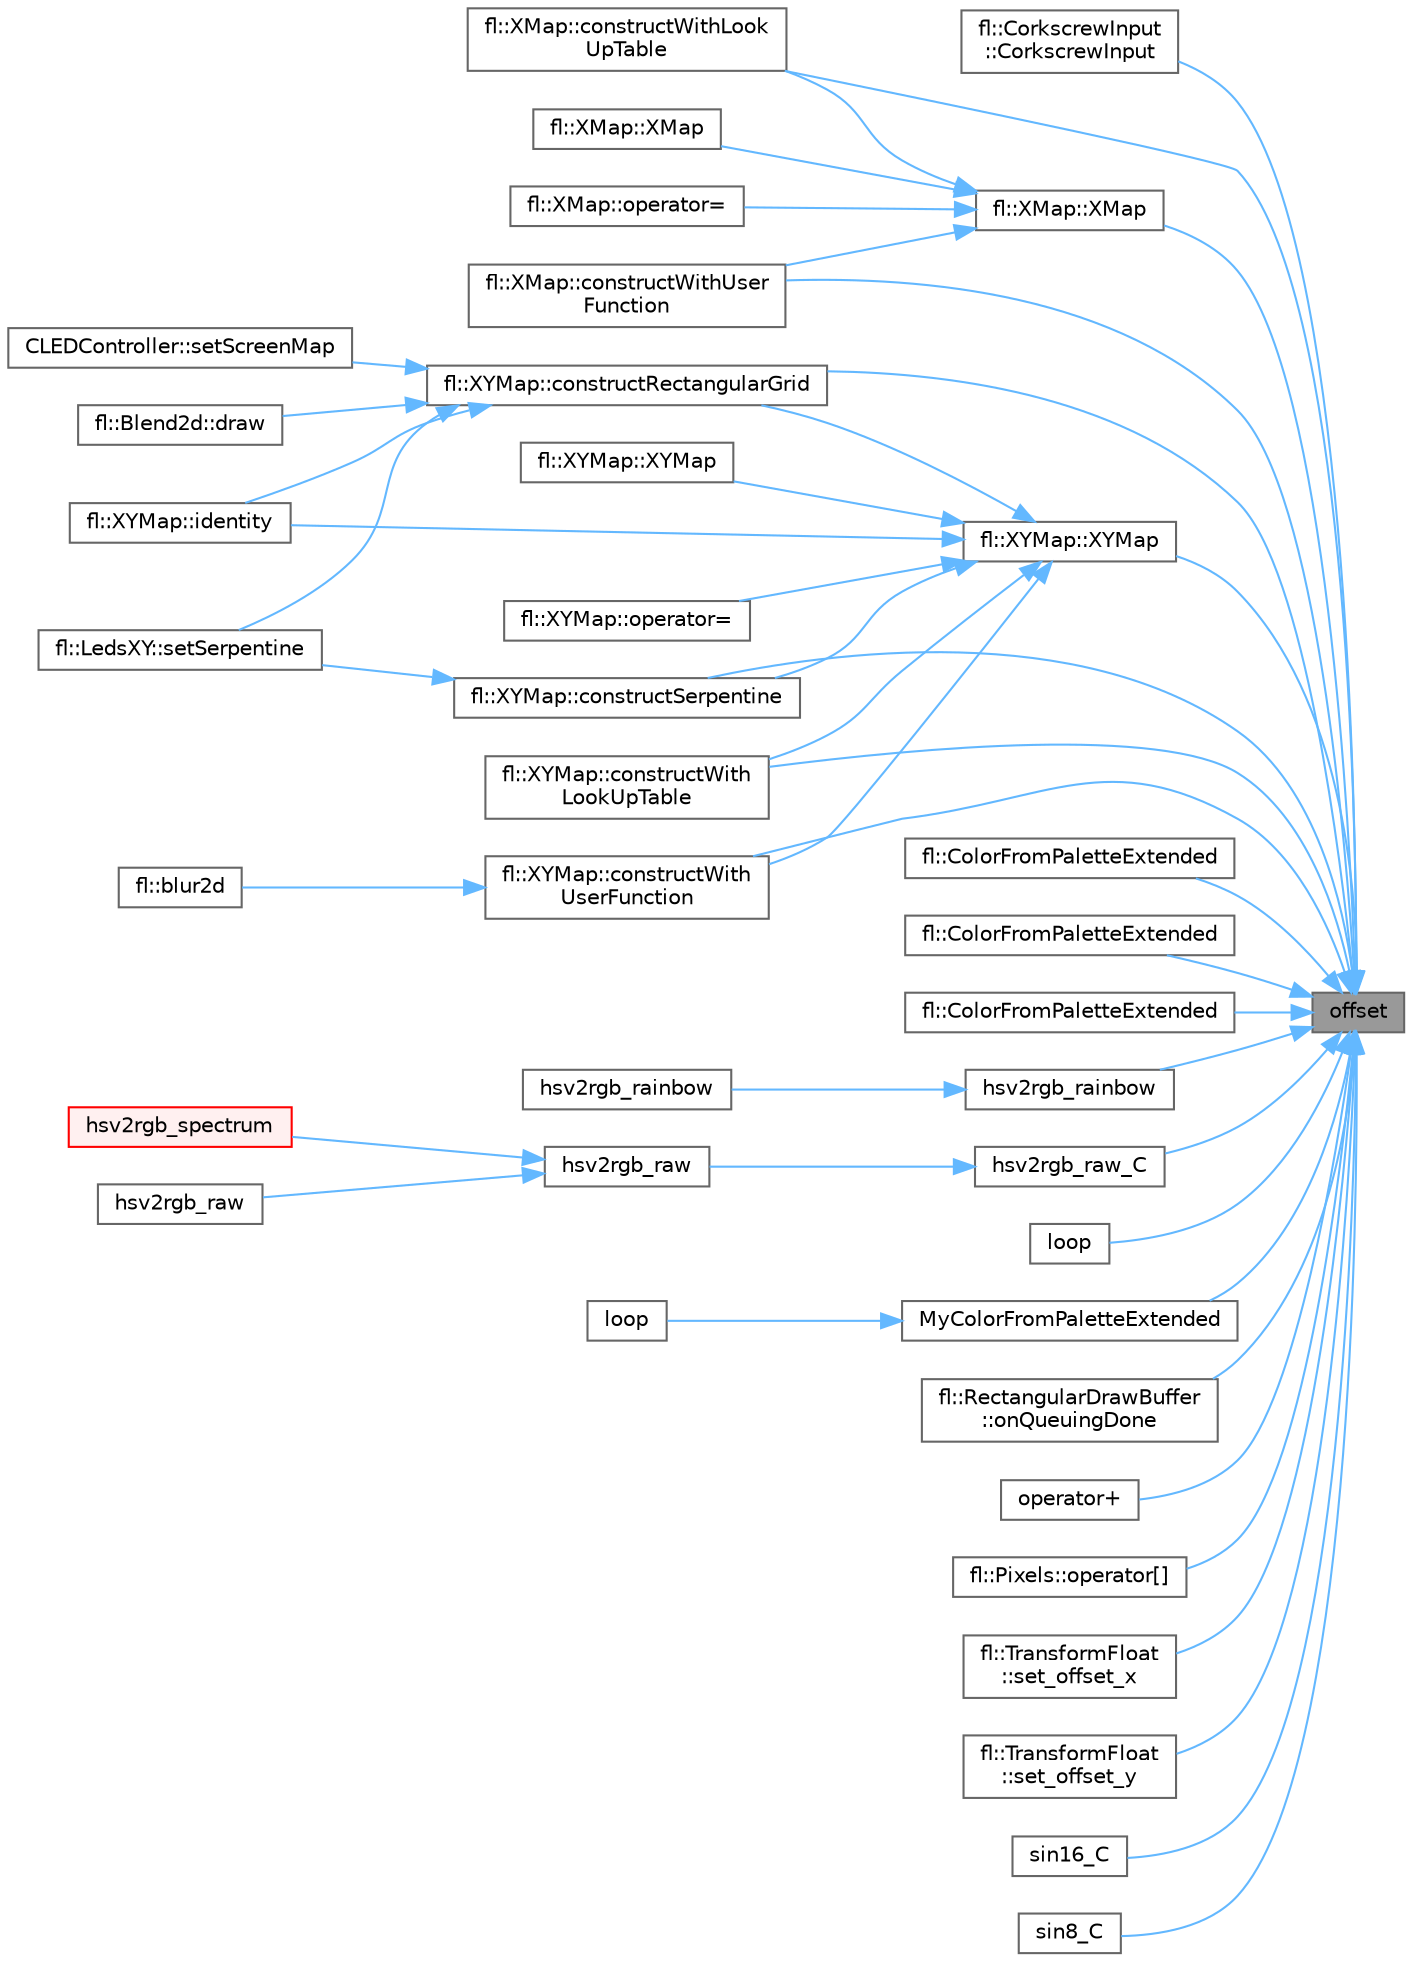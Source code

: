 digraph "offset"
{
 // INTERACTIVE_SVG=YES
 // LATEX_PDF_SIZE
  bgcolor="transparent";
  edge [fontname=Helvetica,fontsize=10,labelfontname=Helvetica,labelfontsize=10];
  node [fontname=Helvetica,fontsize=10,shape=box,height=0.2,width=0.4];
  rankdir="RL";
  Node1 [id="Node000001",label="offset",height=0.2,width=0.4,color="gray40", fillcolor="grey60", style="filled", fontcolor="black",tooltip=" "];
  Node1 -> Node2 [id="edge1_Node000001_Node000002",dir="back",color="steelblue1",style="solid",tooltip=" "];
  Node2 [id="Node000002",label="fl::CorkscrewInput\l::CorkscrewInput",height=0.2,width=0.4,color="grey40", fillcolor="white", style="filled",URL="$d6/d7c/structfl_1_1_corkscrew_input_aca8a533ce4117b87f4a9d120541cc8c3.html#aca8a533ce4117b87f4a9d120541cc8c3",tooltip=" "];
  Node1 -> Node3 [id="edge2_Node000001_Node000003",dir="back",color="steelblue1",style="solid",tooltip=" "];
  Node3 [id="Node000003",label="fl::XMap::XMap",height=0.2,width=0.4,color="grey40", fillcolor="white", style="filled",URL="$d7/d6c/classfl_1_1_x_map_a4e38cab6da442dedc4795f67e475f771.html#a4e38cab6da442dedc4795f67e475f771",tooltip=" "];
  Node3 -> Node4 [id="edge3_Node000003_Node000004",dir="back",color="steelblue1",style="solid",tooltip=" "];
  Node4 [id="Node000004",label="fl::XMap::XMap",height=0.2,width=0.4,color="grey40", fillcolor="white", style="filled",URL="$d7/d6c/classfl_1_1_x_map_a325fa0af4b4a4e8582ca568f066c0a72.html#a325fa0af4b4a4e8582ca568f066c0a72",tooltip=" "];
  Node3 -> Node5 [id="edge4_Node000003_Node000005",dir="back",color="steelblue1",style="solid",tooltip=" "];
  Node5 [id="Node000005",label="fl::XMap::constructWithLook\lUpTable",height=0.2,width=0.4,color="grey40", fillcolor="white", style="filled",URL="$d7/d6c/classfl_1_1_x_map_a9d9bc5388b8e81b5d2c21dc85633af3c.html#a9d9bc5388b8e81b5d2c21dc85633af3c",tooltip=" "];
  Node3 -> Node6 [id="edge5_Node000003_Node000006",dir="back",color="steelblue1",style="solid",tooltip=" "];
  Node6 [id="Node000006",label="fl::XMap::constructWithUser\lFunction",height=0.2,width=0.4,color="grey40", fillcolor="white", style="filled",URL="$d7/d6c/classfl_1_1_x_map_a7fdd6cd6ef89dbdbd1d972cf82a15acb.html#a7fdd6cd6ef89dbdbd1d972cf82a15acb",tooltip=" "];
  Node3 -> Node7 [id="edge6_Node000003_Node000007",dir="back",color="steelblue1",style="solid",tooltip=" "];
  Node7 [id="Node000007",label="fl::XMap::operator=",height=0.2,width=0.4,color="grey40", fillcolor="white", style="filled",URL="$d7/d6c/classfl_1_1_x_map_af841cd3c74fc622d195c31facc4ec069.html#af841cd3c74fc622d195c31facc4ec069",tooltip=" "];
  Node1 -> Node8 [id="edge7_Node000001_Node000008",dir="back",color="steelblue1",style="solid",tooltip=" "];
  Node8 [id="Node000008",label="fl::XYMap::XYMap",height=0.2,width=0.4,color="grey40", fillcolor="white", style="filled",URL="$d0/dce/classfl_1_1_x_y_map_a9985d6fbdcedd16a68209f204164b04f.html#a9985d6fbdcedd16a68209f204164b04f",tooltip=" "];
  Node8 -> Node9 [id="edge8_Node000008_Node000009",dir="back",color="steelblue1",style="solid",tooltip=" "];
  Node9 [id="Node000009",label="fl::XYMap::XYMap",height=0.2,width=0.4,color="grey40", fillcolor="white", style="filled",URL="$d0/dce/classfl_1_1_x_y_map_a66320ff898a584bf26e3783607c2cc5e.html#a66320ff898a584bf26e3783607c2cc5e",tooltip=" "];
  Node8 -> Node10 [id="edge9_Node000008_Node000010",dir="back",color="steelblue1",style="solid",tooltip=" "];
  Node10 [id="Node000010",label="fl::XYMap::constructRectangularGrid",height=0.2,width=0.4,color="grey40", fillcolor="white", style="filled",URL="$d0/dce/classfl_1_1_x_y_map_ab9c11882da60bac8e6cec1fde421b14e.html#ab9c11882da60bac8e6cec1fde421b14e",tooltip=" "];
  Node10 -> Node11 [id="edge10_Node000010_Node000011",dir="back",color="steelblue1",style="solid",tooltip=" "];
  Node11 [id="Node000011",label="fl::Blend2d::draw",height=0.2,width=0.4,color="grey40", fillcolor="white", style="filled",URL="$dc/d2b/classfl_1_1_blend2d_ad965648c61fd795366282d3b797a612f.html#ad965648c61fd795366282d3b797a612f",tooltip=" "];
  Node10 -> Node12 [id="edge11_Node000010_Node000012",dir="back",color="steelblue1",style="solid",tooltip=" "];
  Node12 [id="Node000012",label="fl::XYMap::identity",height=0.2,width=0.4,color="grey40", fillcolor="white", style="filled",URL="$d0/dce/classfl_1_1_x_y_map_abbb31c081f6a2701b7999371375edfdf.html#abbb31c081f6a2701b7999371375edfdf",tooltip=" "];
  Node10 -> Node13 [id="edge12_Node000010_Node000013",dir="back",color="steelblue1",style="solid",tooltip=" "];
  Node13 [id="Node000013",label="CLEDController::setScreenMap",height=0.2,width=0.4,color="grey40", fillcolor="white", style="filled",URL="$d6/d2c/class_c_l_e_d_controller_ad06833b1f048a6e63f36ba0256b4e6bd.html#ad06833b1f048a6e63f36ba0256b4e6bd",tooltip=" "];
  Node10 -> Node14 [id="edge13_Node000010_Node000014",dir="back",color="steelblue1",style="solid",tooltip=" "];
  Node14 [id="Node000014",label="fl::LedsXY::setSerpentine",height=0.2,width=0.4,color="grey40", fillcolor="white", style="filled",URL="$de/d43/classfl_1_1_leds_x_y_aa276575a5d40d208b21c8ac16e6abcb3.html#aa276575a5d40d208b21c8ac16e6abcb3",tooltip=" "];
  Node8 -> Node15 [id="edge14_Node000008_Node000015",dir="back",color="steelblue1",style="solid",tooltip=" "];
  Node15 [id="Node000015",label="fl::XYMap::constructSerpentine",height=0.2,width=0.4,color="grey40", fillcolor="white", style="filled",URL="$d0/dce/classfl_1_1_x_y_map_a29454fe0a5380af96f921085bbf34b87.html#a29454fe0a5380af96f921085bbf34b87",tooltip=" "];
  Node15 -> Node14 [id="edge15_Node000015_Node000014",dir="back",color="steelblue1",style="solid",tooltip=" "];
  Node8 -> Node16 [id="edge16_Node000008_Node000016",dir="back",color="steelblue1",style="solid",tooltip=" "];
  Node16 [id="Node000016",label="fl::XYMap::constructWith\lLookUpTable",height=0.2,width=0.4,color="grey40", fillcolor="white", style="filled",URL="$d0/dce/classfl_1_1_x_y_map_a2193220fbe218947fdd4fd2aba56f6a9.html#a2193220fbe218947fdd4fd2aba56f6a9",tooltip=" "];
  Node8 -> Node17 [id="edge17_Node000008_Node000017",dir="back",color="steelblue1",style="solid",tooltip=" "];
  Node17 [id="Node000017",label="fl::XYMap::constructWith\lUserFunction",height=0.2,width=0.4,color="grey40", fillcolor="white", style="filled",URL="$d0/dce/classfl_1_1_x_y_map_af2faeb1a8749912aa8af70d8570069c7.html#af2faeb1a8749912aa8af70d8570069c7",tooltip=" "];
  Node17 -> Node18 [id="edge18_Node000017_Node000018",dir="back",color="steelblue1",style="solid",tooltip=" "];
  Node18 [id="Node000018",label="fl::blur2d",height=0.2,width=0.4,color="grey40", fillcolor="white", style="filled",URL="$d5/d3d/group___color_blurs_gafb10f52a1f3cdb00cc0da4af14239341.html#gafb10f52a1f3cdb00cc0da4af14239341",tooltip="Legacy version of blur2d, which does not require an XYMap but instead implicitly binds to XY() functi..."];
  Node8 -> Node12 [id="edge19_Node000008_Node000012",dir="back",color="steelblue1",style="solid",tooltip=" "];
  Node8 -> Node19 [id="edge20_Node000008_Node000019",dir="back",color="steelblue1",style="solid",tooltip=" "];
  Node19 [id="Node000019",label="fl::XYMap::operator=",height=0.2,width=0.4,color="grey40", fillcolor="white", style="filled",URL="$d0/dce/classfl_1_1_x_y_map_aec5d1603b088412e6f19ffe9fb9fd5e7.html#aec5d1603b088412e6f19ffe9fb9fd5e7",tooltip=" "];
  Node1 -> Node20 [id="edge21_Node000001_Node000020",dir="back",color="steelblue1",style="solid",tooltip=" "];
  Node20 [id="Node000020",label="fl::ColorFromPaletteExtended",height=0.2,width=0.4,color="grey40", fillcolor="white", style="filled",URL="$d4/d36/namespacefl_af1762cc4dd61591c807c55bb8f76a303.html#af1762cc4dd61591c807c55bb8f76a303",tooltip=" "];
  Node1 -> Node21 [id="edge22_Node000001_Node000021",dir="back",color="steelblue1",style="solid",tooltip=" "];
  Node21 [id="Node000021",label="fl::ColorFromPaletteExtended",height=0.2,width=0.4,color="grey40", fillcolor="white", style="filled",URL="$d4/d36/namespacefl_a465f15f94e7637263979b71f769cbf27.html#a465f15f94e7637263979b71f769cbf27",tooltip=" "];
  Node1 -> Node22 [id="edge23_Node000001_Node000022",dir="back",color="steelblue1",style="solid",tooltip=" "];
  Node22 [id="Node000022",label="fl::ColorFromPaletteExtended",height=0.2,width=0.4,color="grey40", fillcolor="white", style="filled",URL="$d4/d36/namespacefl_a572c01969570d8ea54fa4eabf297d7bb.html#a572c01969570d8ea54fa4eabf297d7bb",tooltip=" "];
  Node1 -> Node10 [id="edge24_Node000001_Node000010",dir="back",color="steelblue1",style="solid",tooltip=" "];
  Node1 -> Node15 [id="edge25_Node000001_Node000015",dir="back",color="steelblue1",style="solid",tooltip=" "];
  Node1 -> Node5 [id="edge26_Node000001_Node000005",dir="back",color="steelblue1",style="solid",tooltip=" "];
  Node1 -> Node16 [id="edge27_Node000001_Node000016",dir="back",color="steelblue1",style="solid",tooltip=" "];
  Node1 -> Node6 [id="edge28_Node000001_Node000006",dir="back",color="steelblue1",style="solid",tooltip=" "];
  Node1 -> Node17 [id="edge29_Node000001_Node000017",dir="back",color="steelblue1",style="solid",tooltip=" "];
  Node1 -> Node23 [id="edge30_Node000001_Node000023",dir="back",color="steelblue1",style="solid",tooltip=" "];
  Node23 [id="Node000023",label="hsv2rgb_rainbow",height=0.2,width=0.4,color="grey40", fillcolor="white", style="filled",URL="$df/d9d/hsv2rgb_8cpp_a06ee0f21e1bf430ea547244f6ed4add8.html#a06ee0f21e1bf430ea547244f6ed4add8",tooltip=" "];
  Node23 -> Node24 [id="edge31_Node000023_Node000024",dir="back",color="steelblue1",style="solid",tooltip=" "];
  Node24 [id="Node000024",label="hsv2rgb_rainbow",height=0.2,width=0.4,color="grey40", fillcolor="white", style="filled",URL="$dd/dc7/group___h_s_v2_r_g_b_ga30d4c5d63d1eab20b61e14f6429bf634.html#ga30d4c5d63d1eab20b61e14f6429bf634",tooltip="Forward declaration of hsv2rgb_rainbow here, to avoid circular dependencies."];
  Node1 -> Node25 [id="edge32_Node000001_Node000025",dir="back",color="steelblue1",style="solid",tooltip=" "];
  Node25 [id="Node000025",label="hsv2rgb_raw_C",height=0.2,width=0.4,color="grey40", fillcolor="white", style="filled",URL="$df/d9d/hsv2rgb_8cpp_ae692746db35d0cdcd304d01497f92233.html#ae692746db35d0cdcd304d01497f92233",tooltip="HSV to RGB implementation in raw C, platform independent."];
  Node25 -> Node26 [id="edge33_Node000025_Node000026",dir="back",color="steelblue1",style="solid",tooltip=" "];
  Node26 [id="Node000026",label="hsv2rgb_raw",height=0.2,width=0.4,color="grey40", fillcolor="white", style="filled",URL="$dd/dc7/group___h_s_v2_r_g_b_ga66f61978949a6830b138d1bf08257019.html#ga66f61978949a6830b138d1bf08257019",tooltip="Convert an HSV value to RGB using a mathematically straight spectrum."];
  Node26 -> Node27 [id="edge34_Node000026_Node000027",dir="back",color="steelblue1",style="solid",tooltip=" "];
  Node27 [id="Node000027",label="hsv2rgb_raw",height=0.2,width=0.4,color="grey40", fillcolor="white", style="filled",URL="$dd/dc7/group___h_s_v2_r_g_b_ga5ca233d1f5f70b5efdabc405f9bcf8ec.html#ga5ca233d1f5f70b5efdabc405f9bcf8ec",tooltip="Convert an HSV value to RGB using a mathematically straight spectrum."];
  Node26 -> Node28 [id="edge35_Node000026_Node000028",dir="back",color="steelblue1",style="solid",tooltip=" "];
  Node28 [id="Node000028",label="hsv2rgb_spectrum",height=0.2,width=0.4,color="red", fillcolor="#FFF0F0", style="filled",URL="$dd/dc7/group___h_s_v2_r_g_b_ga704160ddb9173c3420a3dbfb44674440.html#ga704160ddb9173c3420a3dbfb44674440",tooltip="Convert an HSV value to RGB using a mathematically straight spectrum."];
  Node1 -> Node31 [id="edge36_Node000001_Node000031",dir="back",color="steelblue1",style="solid",tooltip=" "];
  Node31 [id="Node000031",label="loop",height=0.2,width=0.4,color="grey40", fillcolor="white", style="filled",URL="$d6/daf/direct_8h_afe461d27b9c48d5921c00d521181f12f.html#afe461d27b9c48d5921c00d521181f12f",tooltip=" "];
  Node1 -> Node32 [id="edge37_Node000001_Node000032",dir="back",color="steelblue1",style="solid",tooltip=" "];
  Node32 [id="Node000032",label="MyColorFromPaletteExtended",height=0.2,width=0.4,color="grey40", fillcolor="white", style="filled",URL="$dd/d61/_fx_water_8ino_aa04e7c98cb0803818832555bf128fb57.html#aa04e7c98cb0803818832555bf128fb57",tooltip=" "];
  Node32 -> Node33 [id="edge38_Node000032_Node000033",dir="back",color="steelblue1",style="solid",tooltip=" "];
  Node33 [id="Node000033",label="loop",height=0.2,width=0.4,color="grey40", fillcolor="white", style="filled",URL="$dd/d61/_fx_water_8ino_afe461d27b9c48d5921c00d521181f12f.html#afe461d27b9c48d5921c00d521181f12f",tooltip=" "];
  Node1 -> Node34 [id="edge39_Node000001_Node000034",dir="back",color="steelblue1",style="solid",tooltip=" "];
  Node34 [id="Node000034",label="fl::RectangularDrawBuffer\l::onQueuingDone",height=0.2,width=0.4,color="grey40", fillcolor="white", style="filled",URL="$de/d10/classfl_1_1_rectangular_draw_buffer_a793464dde6e4e1a324ab46973615345c.html#a793464dde6e4e1a324ab46973615345c",tooltip=" "];
  Node1 -> Node35 [id="edge40_Node000001_Node000035",dir="back",color="steelblue1",style="solid",tooltip=" "];
  Node35 [id="Node000035",label="operator+",height=0.2,width=0.4,color="grey40", fillcolor="white", style="filled",URL="$de/d64/group___pixel_set_ga07378b5cb6c73b8e56e8e3d445422af8.html#ga07378b5cb6c73b8e56e8e3d445422af8",tooltip="Retrieve a pointer to a CRGB array, using a CRGBSet and an LED offset."];
  Node1 -> Node36 [id="edge41_Node000001_Node000036",dir="back",color="steelblue1",style="solid",tooltip=" "];
  Node36 [id="Node000036",label="fl::Pixels::operator[]",height=0.2,width=0.4,color="grey40", fillcolor="white", style="filled",URL="$df/d0f/classfl_1_1_pixels_a6a3c5c39939bb54d94d747030fcaafa9.html#a6a3c5c39939bb54d94d747030fcaafa9",tooltip=" "];
  Node1 -> Node37 [id="edge42_Node000001_Node000037",dir="back",color="steelblue1",style="solid",tooltip=" "];
  Node37 [id="Node000037",label="fl::TransformFloat\l::set_offset_x",height=0.2,width=0.4,color="grey40", fillcolor="white", style="filled",URL="$d9/dd3/structfl_1_1_transform_float_a2858d066395dca8815a1815264c40d08.html#a2858d066395dca8815a1815264c40d08",tooltip=" "];
  Node1 -> Node38 [id="edge43_Node000001_Node000038",dir="back",color="steelblue1",style="solid",tooltip=" "];
  Node38 [id="Node000038",label="fl::TransformFloat\l::set_offset_y",height=0.2,width=0.4,color="grey40", fillcolor="white", style="filled",URL="$d9/dd3/structfl_1_1_transform_float_addb779956d5433b974a19df3faf75811.html#addb779956d5433b974a19df3faf75811",tooltip=" "];
  Node1 -> Node39 [id="edge44_Node000001_Node000039",dir="back",color="steelblue1",style="solid",tooltip=" "];
  Node39 [id="Node000039",label="sin16_C",height=0.2,width=0.4,color="grey40", fillcolor="white", style="filled",URL="$d1/ddc/group___trig_ga0890962cb06b267617f4b06d7e9be5eb.html#ga0890962cb06b267617f4b06d7e9be5eb",tooltip="Fast 16-bit approximation of sin(x)."];
  Node1 -> Node40 [id="edge45_Node000001_Node000040",dir="back",color="steelblue1",style="solid",tooltip=" "];
  Node40 [id="Node000040",label="sin8_C",height=0.2,width=0.4,color="grey40", fillcolor="white", style="filled",URL="$d1/ddc/group___trig_ga46933a9b42921c6605588268d11f7c1e.html#ga46933a9b42921c6605588268d11f7c1e",tooltip="Fast 8-bit approximation of sin(x)."];
}
